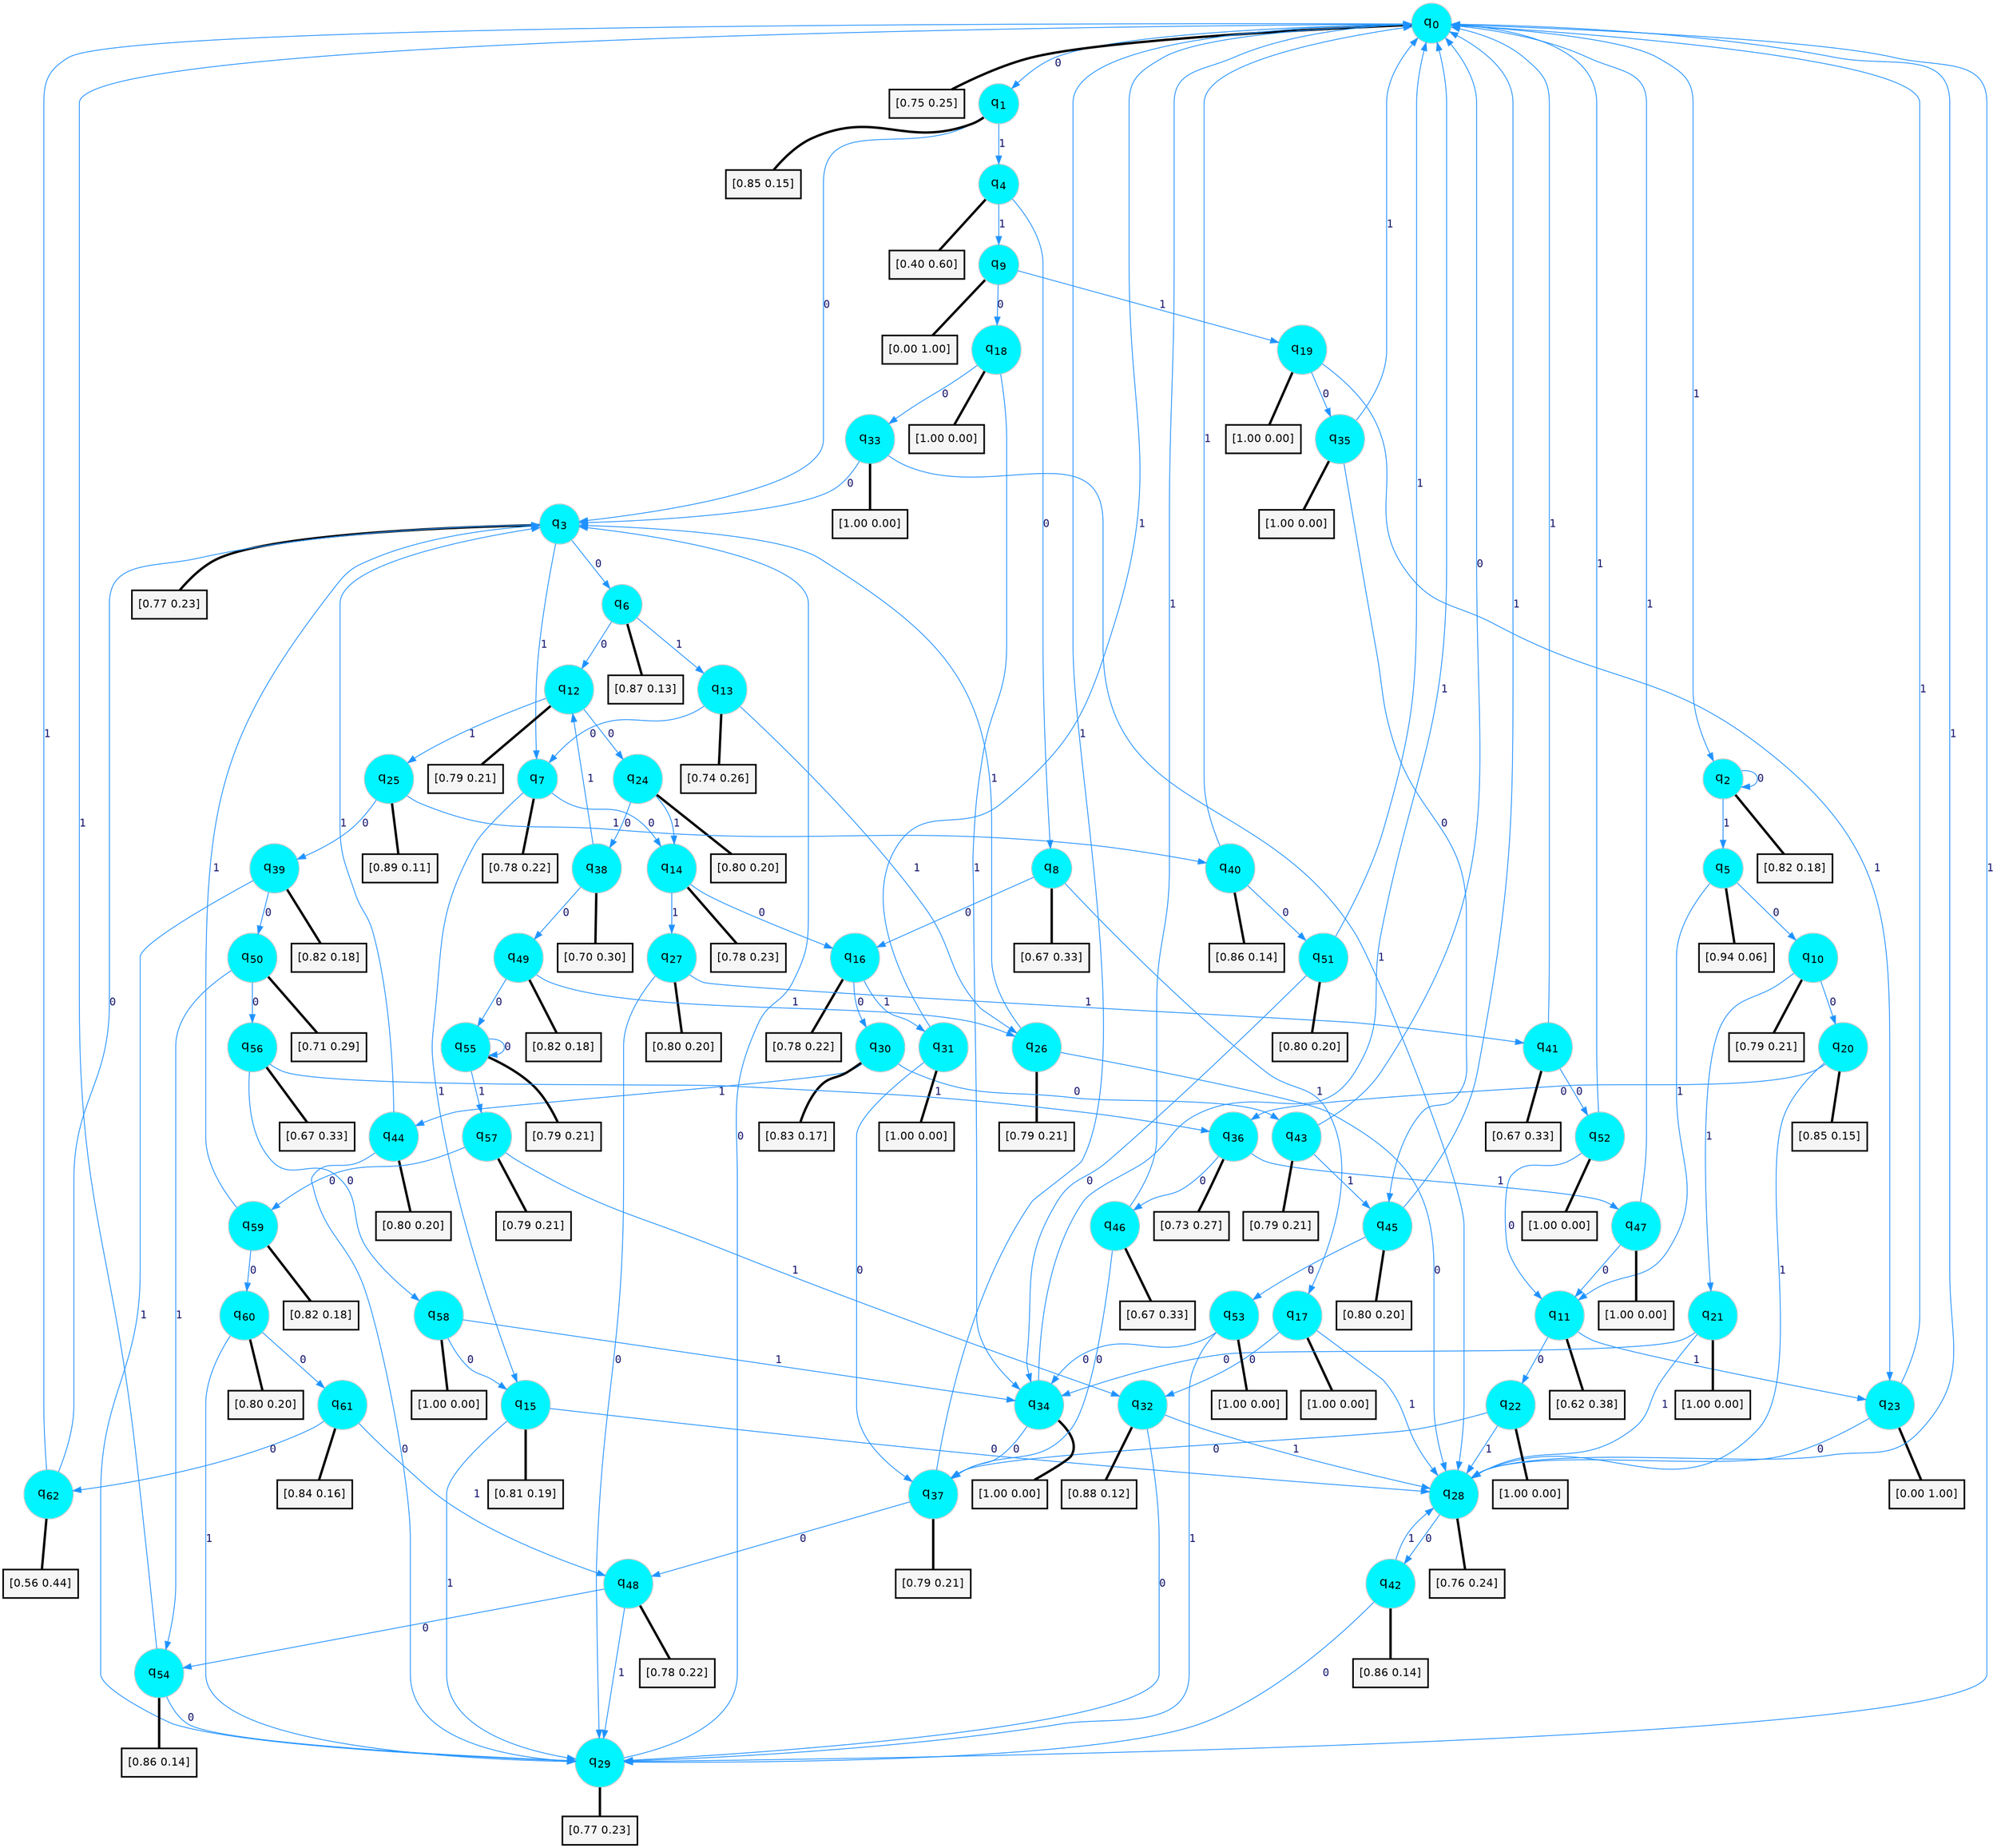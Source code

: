 digraph G {
graph [
bgcolor=transparent, dpi=300, rankdir=TD, size="40,25"];
node [
color=gray, fillcolor=turquoise1, fontcolor=black, fontname=Helvetica, fontsize=16, fontweight=bold, shape=circle, style=filled];
edge [
arrowsize=1, color=dodgerblue1, fontcolor=midnightblue, fontname=courier, fontweight=bold, penwidth=1, style=solid, weight=20];
0[label=<q<SUB>0</SUB>>];
1[label=<q<SUB>1</SUB>>];
2[label=<q<SUB>2</SUB>>];
3[label=<q<SUB>3</SUB>>];
4[label=<q<SUB>4</SUB>>];
5[label=<q<SUB>5</SUB>>];
6[label=<q<SUB>6</SUB>>];
7[label=<q<SUB>7</SUB>>];
8[label=<q<SUB>8</SUB>>];
9[label=<q<SUB>9</SUB>>];
10[label=<q<SUB>10</SUB>>];
11[label=<q<SUB>11</SUB>>];
12[label=<q<SUB>12</SUB>>];
13[label=<q<SUB>13</SUB>>];
14[label=<q<SUB>14</SUB>>];
15[label=<q<SUB>15</SUB>>];
16[label=<q<SUB>16</SUB>>];
17[label=<q<SUB>17</SUB>>];
18[label=<q<SUB>18</SUB>>];
19[label=<q<SUB>19</SUB>>];
20[label=<q<SUB>20</SUB>>];
21[label=<q<SUB>21</SUB>>];
22[label=<q<SUB>22</SUB>>];
23[label=<q<SUB>23</SUB>>];
24[label=<q<SUB>24</SUB>>];
25[label=<q<SUB>25</SUB>>];
26[label=<q<SUB>26</SUB>>];
27[label=<q<SUB>27</SUB>>];
28[label=<q<SUB>28</SUB>>];
29[label=<q<SUB>29</SUB>>];
30[label=<q<SUB>30</SUB>>];
31[label=<q<SUB>31</SUB>>];
32[label=<q<SUB>32</SUB>>];
33[label=<q<SUB>33</SUB>>];
34[label=<q<SUB>34</SUB>>];
35[label=<q<SUB>35</SUB>>];
36[label=<q<SUB>36</SUB>>];
37[label=<q<SUB>37</SUB>>];
38[label=<q<SUB>38</SUB>>];
39[label=<q<SUB>39</SUB>>];
40[label=<q<SUB>40</SUB>>];
41[label=<q<SUB>41</SUB>>];
42[label=<q<SUB>42</SUB>>];
43[label=<q<SUB>43</SUB>>];
44[label=<q<SUB>44</SUB>>];
45[label=<q<SUB>45</SUB>>];
46[label=<q<SUB>46</SUB>>];
47[label=<q<SUB>47</SUB>>];
48[label=<q<SUB>48</SUB>>];
49[label=<q<SUB>49</SUB>>];
50[label=<q<SUB>50</SUB>>];
51[label=<q<SUB>51</SUB>>];
52[label=<q<SUB>52</SUB>>];
53[label=<q<SUB>53</SUB>>];
54[label=<q<SUB>54</SUB>>];
55[label=<q<SUB>55</SUB>>];
56[label=<q<SUB>56</SUB>>];
57[label=<q<SUB>57</SUB>>];
58[label=<q<SUB>58</SUB>>];
59[label=<q<SUB>59</SUB>>];
60[label=<q<SUB>60</SUB>>];
61[label=<q<SUB>61</SUB>>];
62[label=<q<SUB>62</SUB>>];
63[label="[0.75 0.25]", shape=box,fontcolor=black, fontname=Helvetica, fontsize=14, penwidth=2, fillcolor=whitesmoke,color=black];
64[label="[0.85 0.15]", shape=box,fontcolor=black, fontname=Helvetica, fontsize=14, penwidth=2, fillcolor=whitesmoke,color=black];
65[label="[0.82 0.18]", shape=box,fontcolor=black, fontname=Helvetica, fontsize=14, penwidth=2, fillcolor=whitesmoke,color=black];
66[label="[0.77 0.23]", shape=box,fontcolor=black, fontname=Helvetica, fontsize=14, penwidth=2, fillcolor=whitesmoke,color=black];
67[label="[0.40 0.60]", shape=box,fontcolor=black, fontname=Helvetica, fontsize=14, penwidth=2, fillcolor=whitesmoke,color=black];
68[label="[0.94 0.06]", shape=box,fontcolor=black, fontname=Helvetica, fontsize=14, penwidth=2, fillcolor=whitesmoke,color=black];
69[label="[0.87 0.13]", shape=box,fontcolor=black, fontname=Helvetica, fontsize=14, penwidth=2, fillcolor=whitesmoke,color=black];
70[label="[0.78 0.22]", shape=box,fontcolor=black, fontname=Helvetica, fontsize=14, penwidth=2, fillcolor=whitesmoke,color=black];
71[label="[0.67 0.33]", shape=box,fontcolor=black, fontname=Helvetica, fontsize=14, penwidth=2, fillcolor=whitesmoke,color=black];
72[label="[0.00 1.00]", shape=box,fontcolor=black, fontname=Helvetica, fontsize=14, penwidth=2, fillcolor=whitesmoke,color=black];
73[label="[0.79 0.21]", shape=box,fontcolor=black, fontname=Helvetica, fontsize=14, penwidth=2, fillcolor=whitesmoke,color=black];
74[label="[0.62 0.38]", shape=box,fontcolor=black, fontname=Helvetica, fontsize=14, penwidth=2, fillcolor=whitesmoke,color=black];
75[label="[0.79 0.21]", shape=box,fontcolor=black, fontname=Helvetica, fontsize=14, penwidth=2, fillcolor=whitesmoke,color=black];
76[label="[0.74 0.26]", shape=box,fontcolor=black, fontname=Helvetica, fontsize=14, penwidth=2, fillcolor=whitesmoke,color=black];
77[label="[0.78 0.23]", shape=box,fontcolor=black, fontname=Helvetica, fontsize=14, penwidth=2, fillcolor=whitesmoke,color=black];
78[label="[0.81 0.19]", shape=box,fontcolor=black, fontname=Helvetica, fontsize=14, penwidth=2, fillcolor=whitesmoke,color=black];
79[label="[0.78 0.22]", shape=box,fontcolor=black, fontname=Helvetica, fontsize=14, penwidth=2, fillcolor=whitesmoke,color=black];
80[label="[1.00 0.00]", shape=box,fontcolor=black, fontname=Helvetica, fontsize=14, penwidth=2, fillcolor=whitesmoke,color=black];
81[label="[1.00 0.00]", shape=box,fontcolor=black, fontname=Helvetica, fontsize=14, penwidth=2, fillcolor=whitesmoke,color=black];
82[label="[1.00 0.00]", shape=box,fontcolor=black, fontname=Helvetica, fontsize=14, penwidth=2, fillcolor=whitesmoke,color=black];
83[label="[0.85 0.15]", shape=box,fontcolor=black, fontname=Helvetica, fontsize=14, penwidth=2, fillcolor=whitesmoke,color=black];
84[label="[1.00 0.00]", shape=box,fontcolor=black, fontname=Helvetica, fontsize=14, penwidth=2, fillcolor=whitesmoke,color=black];
85[label="[1.00 0.00]", shape=box,fontcolor=black, fontname=Helvetica, fontsize=14, penwidth=2, fillcolor=whitesmoke,color=black];
86[label="[0.00 1.00]", shape=box,fontcolor=black, fontname=Helvetica, fontsize=14, penwidth=2, fillcolor=whitesmoke,color=black];
87[label="[0.80 0.20]", shape=box,fontcolor=black, fontname=Helvetica, fontsize=14, penwidth=2, fillcolor=whitesmoke,color=black];
88[label="[0.89 0.11]", shape=box,fontcolor=black, fontname=Helvetica, fontsize=14, penwidth=2, fillcolor=whitesmoke,color=black];
89[label="[0.79 0.21]", shape=box,fontcolor=black, fontname=Helvetica, fontsize=14, penwidth=2, fillcolor=whitesmoke,color=black];
90[label="[0.80 0.20]", shape=box,fontcolor=black, fontname=Helvetica, fontsize=14, penwidth=2, fillcolor=whitesmoke,color=black];
91[label="[0.76 0.24]", shape=box,fontcolor=black, fontname=Helvetica, fontsize=14, penwidth=2, fillcolor=whitesmoke,color=black];
92[label="[0.77 0.23]", shape=box,fontcolor=black, fontname=Helvetica, fontsize=14, penwidth=2, fillcolor=whitesmoke,color=black];
93[label="[0.83 0.17]", shape=box,fontcolor=black, fontname=Helvetica, fontsize=14, penwidth=2, fillcolor=whitesmoke,color=black];
94[label="[1.00 0.00]", shape=box,fontcolor=black, fontname=Helvetica, fontsize=14, penwidth=2, fillcolor=whitesmoke,color=black];
95[label="[0.88 0.12]", shape=box,fontcolor=black, fontname=Helvetica, fontsize=14, penwidth=2, fillcolor=whitesmoke,color=black];
96[label="[1.00 0.00]", shape=box,fontcolor=black, fontname=Helvetica, fontsize=14, penwidth=2, fillcolor=whitesmoke,color=black];
97[label="[1.00 0.00]", shape=box,fontcolor=black, fontname=Helvetica, fontsize=14, penwidth=2, fillcolor=whitesmoke,color=black];
98[label="[1.00 0.00]", shape=box,fontcolor=black, fontname=Helvetica, fontsize=14, penwidth=2, fillcolor=whitesmoke,color=black];
99[label="[0.73 0.27]", shape=box,fontcolor=black, fontname=Helvetica, fontsize=14, penwidth=2, fillcolor=whitesmoke,color=black];
100[label="[0.79 0.21]", shape=box,fontcolor=black, fontname=Helvetica, fontsize=14, penwidth=2, fillcolor=whitesmoke,color=black];
101[label="[0.70 0.30]", shape=box,fontcolor=black, fontname=Helvetica, fontsize=14, penwidth=2, fillcolor=whitesmoke,color=black];
102[label="[0.82 0.18]", shape=box,fontcolor=black, fontname=Helvetica, fontsize=14, penwidth=2, fillcolor=whitesmoke,color=black];
103[label="[0.86 0.14]", shape=box,fontcolor=black, fontname=Helvetica, fontsize=14, penwidth=2, fillcolor=whitesmoke,color=black];
104[label="[0.67 0.33]", shape=box,fontcolor=black, fontname=Helvetica, fontsize=14, penwidth=2, fillcolor=whitesmoke,color=black];
105[label="[0.86 0.14]", shape=box,fontcolor=black, fontname=Helvetica, fontsize=14, penwidth=2, fillcolor=whitesmoke,color=black];
106[label="[0.79 0.21]", shape=box,fontcolor=black, fontname=Helvetica, fontsize=14, penwidth=2, fillcolor=whitesmoke,color=black];
107[label="[0.80 0.20]", shape=box,fontcolor=black, fontname=Helvetica, fontsize=14, penwidth=2, fillcolor=whitesmoke,color=black];
108[label="[0.80 0.20]", shape=box,fontcolor=black, fontname=Helvetica, fontsize=14, penwidth=2, fillcolor=whitesmoke,color=black];
109[label="[0.67 0.33]", shape=box,fontcolor=black, fontname=Helvetica, fontsize=14, penwidth=2, fillcolor=whitesmoke,color=black];
110[label="[1.00 0.00]", shape=box,fontcolor=black, fontname=Helvetica, fontsize=14, penwidth=2, fillcolor=whitesmoke,color=black];
111[label="[0.78 0.22]", shape=box,fontcolor=black, fontname=Helvetica, fontsize=14, penwidth=2, fillcolor=whitesmoke,color=black];
112[label="[0.82 0.18]", shape=box,fontcolor=black, fontname=Helvetica, fontsize=14, penwidth=2, fillcolor=whitesmoke,color=black];
113[label="[0.71 0.29]", shape=box,fontcolor=black, fontname=Helvetica, fontsize=14, penwidth=2, fillcolor=whitesmoke,color=black];
114[label="[0.80 0.20]", shape=box,fontcolor=black, fontname=Helvetica, fontsize=14, penwidth=2, fillcolor=whitesmoke,color=black];
115[label="[1.00 0.00]", shape=box,fontcolor=black, fontname=Helvetica, fontsize=14, penwidth=2, fillcolor=whitesmoke,color=black];
116[label="[1.00 0.00]", shape=box,fontcolor=black, fontname=Helvetica, fontsize=14, penwidth=2, fillcolor=whitesmoke,color=black];
117[label="[0.86 0.14]", shape=box,fontcolor=black, fontname=Helvetica, fontsize=14, penwidth=2, fillcolor=whitesmoke,color=black];
118[label="[0.79 0.21]", shape=box,fontcolor=black, fontname=Helvetica, fontsize=14, penwidth=2, fillcolor=whitesmoke,color=black];
119[label="[0.67 0.33]", shape=box,fontcolor=black, fontname=Helvetica, fontsize=14, penwidth=2, fillcolor=whitesmoke,color=black];
120[label="[0.79 0.21]", shape=box,fontcolor=black, fontname=Helvetica, fontsize=14, penwidth=2, fillcolor=whitesmoke,color=black];
121[label="[1.00 0.00]", shape=box,fontcolor=black, fontname=Helvetica, fontsize=14, penwidth=2, fillcolor=whitesmoke,color=black];
122[label="[0.82 0.18]", shape=box,fontcolor=black, fontname=Helvetica, fontsize=14, penwidth=2, fillcolor=whitesmoke,color=black];
123[label="[0.80 0.20]", shape=box,fontcolor=black, fontname=Helvetica, fontsize=14, penwidth=2, fillcolor=whitesmoke,color=black];
124[label="[0.84 0.16]", shape=box,fontcolor=black, fontname=Helvetica, fontsize=14, penwidth=2, fillcolor=whitesmoke,color=black];
125[label="[0.56 0.44]", shape=box,fontcolor=black, fontname=Helvetica, fontsize=14, penwidth=2, fillcolor=whitesmoke,color=black];
0->1 [label=0];
0->2 [label=1];
0->63 [arrowhead=none, penwidth=3,color=black];
1->3 [label=0];
1->4 [label=1];
1->64 [arrowhead=none, penwidth=3,color=black];
2->2 [label=0];
2->5 [label=1];
2->65 [arrowhead=none, penwidth=3,color=black];
3->6 [label=0];
3->7 [label=1];
3->66 [arrowhead=none, penwidth=3,color=black];
4->8 [label=0];
4->9 [label=1];
4->67 [arrowhead=none, penwidth=3,color=black];
5->10 [label=0];
5->11 [label=1];
5->68 [arrowhead=none, penwidth=3,color=black];
6->12 [label=0];
6->13 [label=1];
6->69 [arrowhead=none, penwidth=3,color=black];
7->14 [label=0];
7->15 [label=1];
7->70 [arrowhead=none, penwidth=3,color=black];
8->16 [label=0];
8->17 [label=1];
8->71 [arrowhead=none, penwidth=3,color=black];
9->18 [label=0];
9->19 [label=1];
9->72 [arrowhead=none, penwidth=3,color=black];
10->20 [label=0];
10->21 [label=1];
10->73 [arrowhead=none, penwidth=3,color=black];
11->22 [label=0];
11->23 [label=1];
11->74 [arrowhead=none, penwidth=3,color=black];
12->24 [label=0];
12->25 [label=1];
12->75 [arrowhead=none, penwidth=3,color=black];
13->7 [label=0];
13->26 [label=1];
13->76 [arrowhead=none, penwidth=3,color=black];
14->16 [label=0];
14->27 [label=1];
14->77 [arrowhead=none, penwidth=3,color=black];
15->28 [label=0];
15->29 [label=1];
15->78 [arrowhead=none, penwidth=3,color=black];
16->30 [label=0];
16->31 [label=1];
16->79 [arrowhead=none, penwidth=3,color=black];
17->32 [label=0];
17->28 [label=1];
17->80 [arrowhead=none, penwidth=3,color=black];
18->33 [label=0];
18->34 [label=1];
18->81 [arrowhead=none, penwidth=3,color=black];
19->35 [label=0];
19->23 [label=1];
19->82 [arrowhead=none, penwidth=3,color=black];
20->36 [label=0];
20->28 [label=1];
20->83 [arrowhead=none, penwidth=3,color=black];
21->34 [label=0];
21->28 [label=1];
21->84 [arrowhead=none, penwidth=3,color=black];
22->37 [label=0];
22->28 [label=1];
22->85 [arrowhead=none, penwidth=3,color=black];
23->28 [label=0];
23->0 [label=1];
23->86 [arrowhead=none, penwidth=3,color=black];
24->38 [label=0];
24->14 [label=1];
24->87 [arrowhead=none, penwidth=3,color=black];
25->39 [label=0];
25->40 [label=1];
25->88 [arrowhead=none, penwidth=3,color=black];
26->28 [label=0];
26->3 [label=1];
26->89 [arrowhead=none, penwidth=3,color=black];
27->29 [label=0];
27->41 [label=1];
27->90 [arrowhead=none, penwidth=3,color=black];
28->42 [label=0];
28->0 [label=1];
28->91 [arrowhead=none, penwidth=3,color=black];
29->3 [label=0];
29->0 [label=1];
29->92 [arrowhead=none, penwidth=3,color=black];
30->43 [label=0];
30->44 [label=1];
30->93 [arrowhead=none, penwidth=3,color=black];
31->37 [label=0];
31->0 [label=1];
31->94 [arrowhead=none, penwidth=3,color=black];
32->29 [label=0];
32->28 [label=1];
32->95 [arrowhead=none, penwidth=3,color=black];
33->3 [label=0];
33->28 [label=1];
33->96 [arrowhead=none, penwidth=3,color=black];
34->37 [label=0];
34->0 [label=1];
34->97 [arrowhead=none, penwidth=3,color=black];
35->45 [label=0];
35->0 [label=1];
35->98 [arrowhead=none, penwidth=3,color=black];
36->46 [label=0];
36->47 [label=1];
36->99 [arrowhead=none, penwidth=3,color=black];
37->48 [label=0];
37->0 [label=1];
37->100 [arrowhead=none, penwidth=3,color=black];
38->49 [label=0];
38->12 [label=1];
38->101 [arrowhead=none, penwidth=3,color=black];
39->50 [label=0];
39->29 [label=1];
39->102 [arrowhead=none, penwidth=3,color=black];
40->51 [label=0];
40->0 [label=1];
40->103 [arrowhead=none, penwidth=3,color=black];
41->52 [label=0];
41->0 [label=1];
41->104 [arrowhead=none, penwidth=3,color=black];
42->29 [label=0];
42->28 [label=1];
42->105 [arrowhead=none, penwidth=3,color=black];
43->0 [label=0];
43->45 [label=1];
43->106 [arrowhead=none, penwidth=3,color=black];
44->29 [label=0];
44->3 [label=1];
44->107 [arrowhead=none, penwidth=3,color=black];
45->53 [label=0];
45->0 [label=1];
45->108 [arrowhead=none, penwidth=3,color=black];
46->37 [label=0];
46->0 [label=1];
46->109 [arrowhead=none, penwidth=3,color=black];
47->11 [label=0];
47->0 [label=1];
47->110 [arrowhead=none, penwidth=3,color=black];
48->54 [label=0];
48->29 [label=1];
48->111 [arrowhead=none, penwidth=3,color=black];
49->55 [label=0];
49->26 [label=1];
49->112 [arrowhead=none, penwidth=3,color=black];
50->56 [label=0];
50->54 [label=1];
50->113 [arrowhead=none, penwidth=3,color=black];
51->34 [label=0];
51->0 [label=1];
51->114 [arrowhead=none, penwidth=3,color=black];
52->11 [label=0];
52->0 [label=1];
52->115 [arrowhead=none, penwidth=3,color=black];
53->34 [label=0];
53->29 [label=1];
53->116 [arrowhead=none, penwidth=3,color=black];
54->29 [label=0];
54->0 [label=1];
54->117 [arrowhead=none, penwidth=3,color=black];
55->55 [label=0];
55->57 [label=1];
55->118 [arrowhead=none, penwidth=3,color=black];
56->58 [label=0];
56->36 [label=1];
56->119 [arrowhead=none, penwidth=3,color=black];
57->59 [label=0];
57->32 [label=1];
57->120 [arrowhead=none, penwidth=3,color=black];
58->15 [label=0];
58->34 [label=1];
58->121 [arrowhead=none, penwidth=3,color=black];
59->60 [label=0];
59->3 [label=1];
59->122 [arrowhead=none, penwidth=3,color=black];
60->61 [label=0];
60->29 [label=1];
60->123 [arrowhead=none, penwidth=3,color=black];
61->62 [label=0];
61->48 [label=1];
61->124 [arrowhead=none, penwidth=3,color=black];
62->3 [label=0];
62->0 [label=1];
62->125 [arrowhead=none, penwidth=3,color=black];
}
